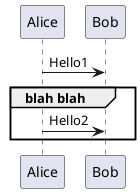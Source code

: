 {
  "sha1": "9uc2ih089sta3rp21twh0jeyvlsmixl",
  "insertion": {
    "when": "2024-05-30T20:48:21.770Z",
    "user": "plantuml@gmail.com"
  }
}
@startuml
Alice -> Bob : Hello1
group blah blah
Alice -> Bob : Hello2
end
@enduml
